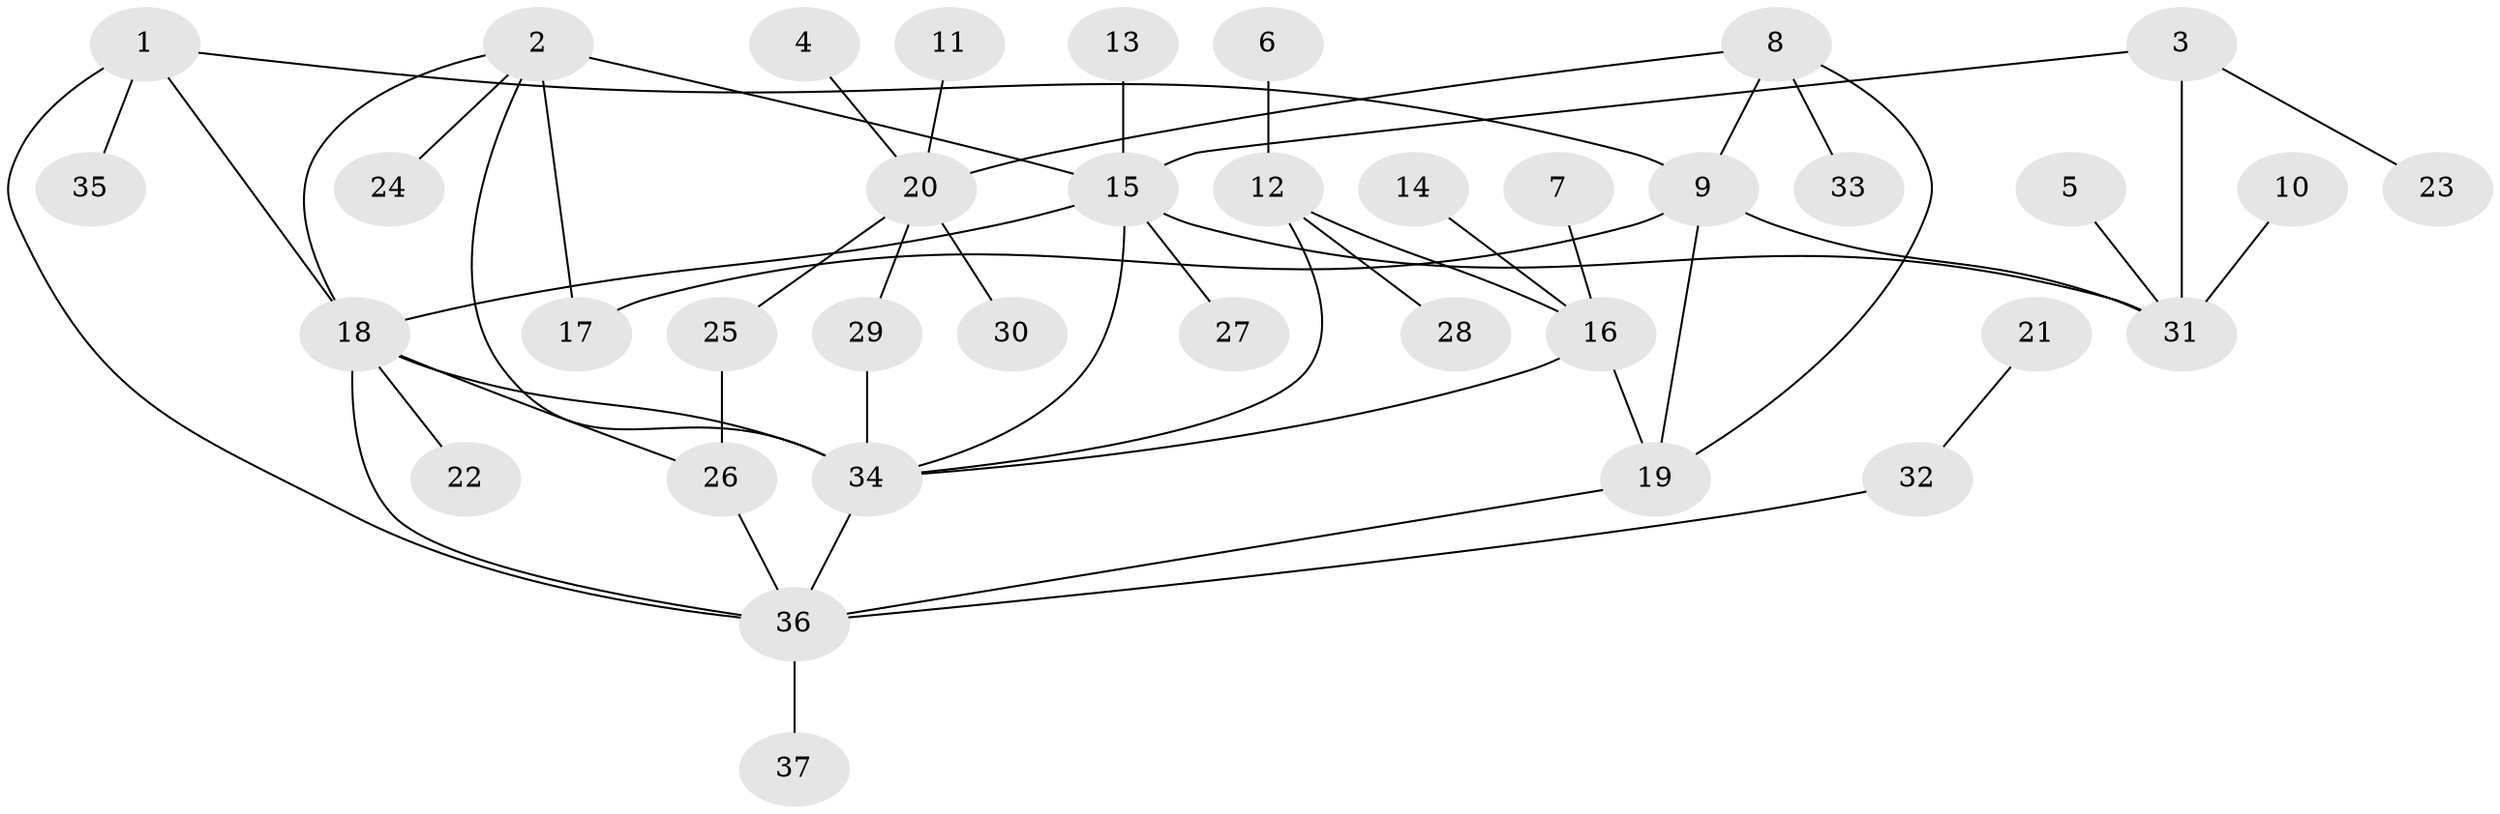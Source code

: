 // original degree distribution, {6: 0.0410958904109589, 9: 0.0410958904109589, 7: 0.0273972602739726, 5: 0.0273972602739726, 8: 0.0273972602739726, 4: 0.0410958904109589, 2: 0.2054794520547945, 3: 0.0410958904109589, 1: 0.547945205479452}
// Generated by graph-tools (version 1.1) at 2025/02/03/09/25 03:02:44]
// undirected, 37 vertices, 51 edges
graph export_dot {
graph [start="1"]
  node [color=gray90,style=filled];
  1;
  2;
  3;
  4;
  5;
  6;
  7;
  8;
  9;
  10;
  11;
  12;
  13;
  14;
  15;
  16;
  17;
  18;
  19;
  20;
  21;
  22;
  23;
  24;
  25;
  26;
  27;
  28;
  29;
  30;
  31;
  32;
  33;
  34;
  35;
  36;
  37;
  1 -- 9 [weight=1.0];
  1 -- 18 [weight=1.0];
  1 -- 35 [weight=1.0];
  1 -- 36 [weight=1.0];
  2 -- 15 [weight=1.0];
  2 -- 17 [weight=2.0];
  2 -- 18 [weight=1.0];
  2 -- 24 [weight=1.0];
  2 -- 34 [weight=1.0];
  3 -- 15 [weight=1.0];
  3 -- 23 [weight=1.0];
  3 -- 31 [weight=1.0];
  4 -- 20 [weight=1.0];
  5 -- 31 [weight=1.0];
  6 -- 12 [weight=1.0];
  7 -- 16 [weight=1.0];
  8 -- 9 [weight=1.0];
  8 -- 19 [weight=1.0];
  8 -- 20 [weight=1.0];
  8 -- 33 [weight=1.0];
  9 -- 17 [weight=1.0];
  9 -- 19 [weight=1.0];
  9 -- 31 [weight=1.0];
  10 -- 31 [weight=1.0];
  11 -- 20 [weight=1.0];
  12 -- 16 [weight=1.0];
  12 -- 28 [weight=1.0];
  12 -- 34 [weight=1.0];
  13 -- 15 [weight=1.0];
  14 -- 16 [weight=1.0];
  15 -- 18 [weight=1.0];
  15 -- 27 [weight=1.0];
  15 -- 31 [weight=1.0];
  15 -- 34 [weight=1.0];
  16 -- 19 [weight=1.0];
  16 -- 34 [weight=1.0];
  18 -- 22 [weight=1.0];
  18 -- 26 [weight=1.0];
  18 -- 34 [weight=1.0];
  18 -- 36 [weight=1.0];
  19 -- 36 [weight=1.0];
  20 -- 25 [weight=1.0];
  20 -- 29 [weight=1.0];
  20 -- 30 [weight=1.0];
  21 -- 32 [weight=1.0];
  25 -- 26 [weight=1.0];
  26 -- 36 [weight=1.0];
  29 -- 34 [weight=1.0];
  32 -- 36 [weight=1.0];
  34 -- 36 [weight=1.0];
  36 -- 37 [weight=1.0];
}
